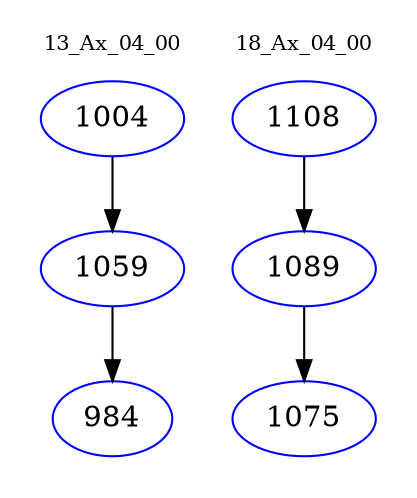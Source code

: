 digraph{
subgraph cluster_0 {
color = white
label = "13_Ax_04_00";
fontsize=10;
T0_1004 [label="1004", color="blue"]
T0_1004 -> T0_1059 [color="black"]
T0_1059 [label="1059", color="blue"]
T0_1059 -> T0_984 [color="black"]
T0_984 [label="984", color="blue"]
}
subgraph cluster_1 {
color = white
label = "18_Ax_04_00";
fontsize=10;
T1_1108 [label="1108", color="blue"]
T1_1108 -> T1_1089 [color="black"]
T1_1089 [label="1089", color="blue"]
T1_1089 -> T1_1075 [color="black"]
T1_1075 [label="1075", color="blue"]
}
}
